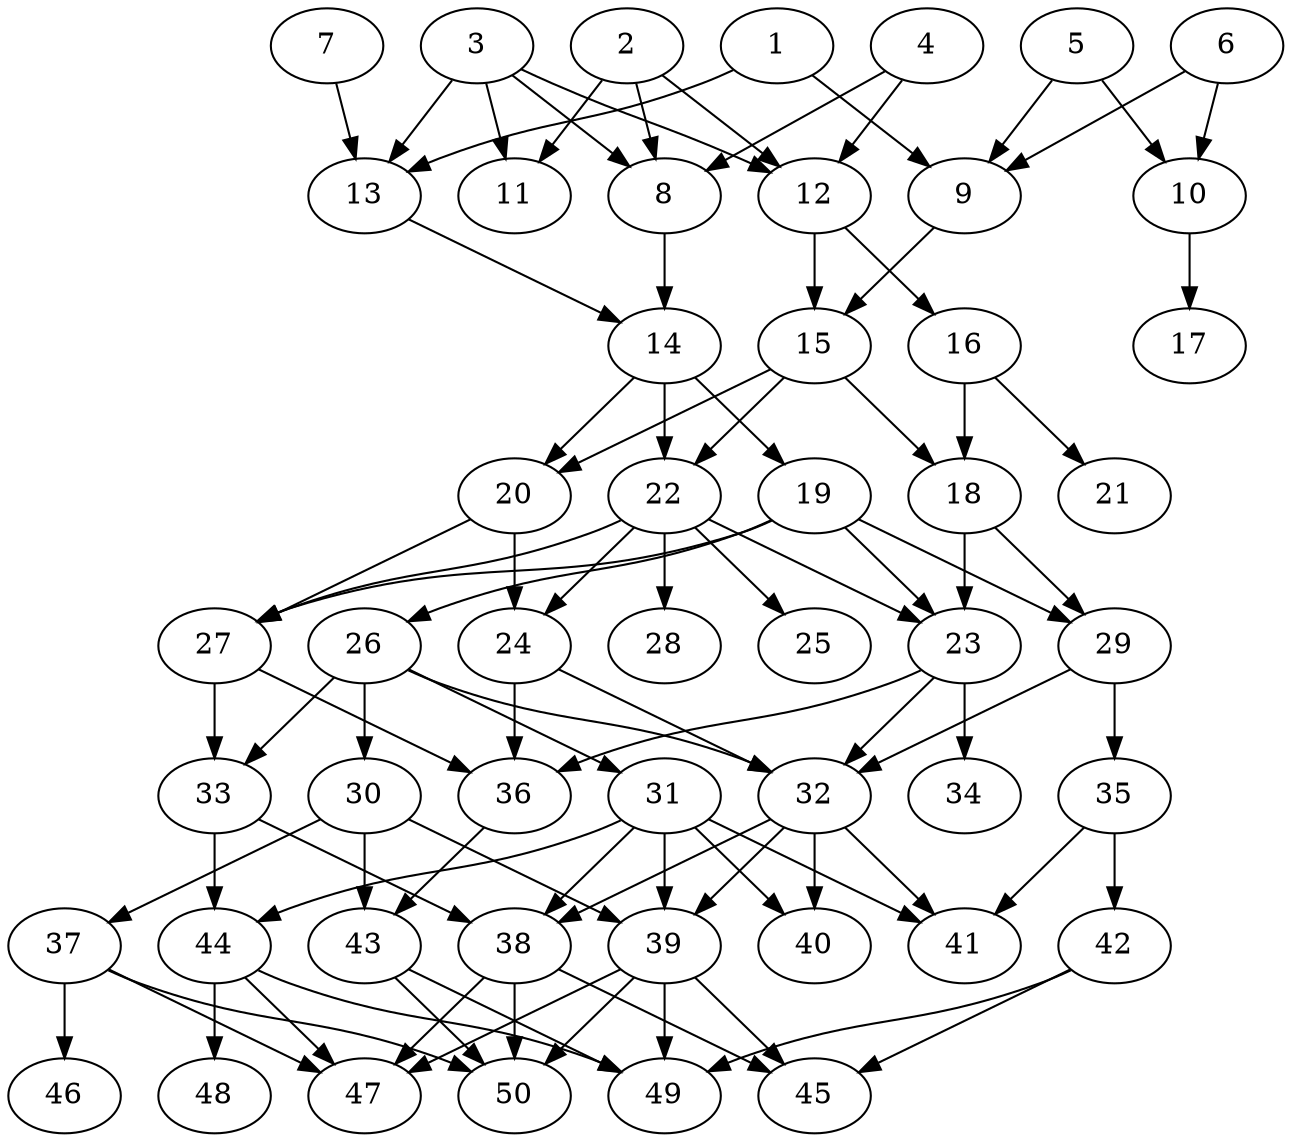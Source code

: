 // DAG automatically generated by daggen at Thu Oct  3 14:07:57 2019
// ./daggen --dot -n 50 --ccr 0.4 --fat 0.5 --regular 0.7 --density 0.5 --mindata 5242880 --maxdata 52428800 
digraph G {
  1 [size="37086720", alpha="0.15", expect_size="14834688"] 
  1 -> 9 [size ="14834688"]
  1 -> 13 [size ="14834688"]
  2 [size="21309440", alpha="0.17", expect_size="8523776"] 
  2 -> 8 [size ="8523776"]
  2 -> 11 [size ="8523776"]
  2 -> 12 [size ="8523776"]
  3 [size="109637120", alpha="0.01", expect_size="43854848"] 
  3 -> 8 [size ="43854848"]
  3 -> 11 [size ="43854848"]
  3 -> 12 [size ="43854848"]
  3 -> 13 [size ="43854848"]
  4 [size="63129600", alpha="0.09", expect_size="25251840"] 
  4 -> 8 [size ="25251840"]
  4 -> 12 [size ="25251840"]
  5 [size="17116160", alpha="0.01", expect_size="6846464"] 
  5 -> 9 [size ="6846464"]
  5 -> 10 [size ="6846464"]
  6 [size="125465600", alpha="0.18", expect_size="50186240"] 
  6 -> 9 [size ="50186240"]
  6 -> 10 [size ="50186240"]
  7 [size="40427520", alpha="0.05", expect_size="16171008"] 
  7 -> 13 [size ="16171008"]
  8 [size="14781440", alpha="0.17", expect_size="5912576"] 
  8 -> 14 [size ="5912576"]
  9 [size="50629120", alpha="0.01", expect_size="20251648"] 
  9 -> 15 [size ="20251648"]
  10 [size="130833920", alpha="0.19", expect_size="52333568"] 
  10 -> 17 [size ="52333568"]
  11 [size="119147520", alpha="0.09", expect_size="47659008"] 
  12 [size="88885760", alpha="0.05", expect_size="35554304"] 
  12 -> 15 [size ="35554304"]
  12 -> 16 [size ="35554304"]
  13 [size="73966080", alpha="0.07", expect_size="29586432"] 
  13 -> 14 [size ="29586432"]
  14 [size="80593920", alpha="0.06", expect_size="32237568"] 
  14 -> 19 [size ="32237568"]
  14 -> 20 [size ="32237568"]
  14 -> 22 [size ="32237568"]
  15 [size="15144960", alpha="0.13", expect_size="6057984"] 
  15 -> 18 [size ="6057984"]
  15 -> 20 [size ="6057984"]
  15 -> 22 [size ="6057984"]
  16 [size="22289920", alpha="0.02", expect_size="8915968"] 
  16 -> 18 [size ="8915968"]
  16 -> 21 [size ="8915968"]
  17 [size="126272000", alpha="0.13", expect_size="50508800"] 
  18 [size="35128320", alpha="0.11", expect_size="14051328"] 
  18 -> 23 [size ="14051328"]
  18 -> 29 [size ="14051328"]
  19 [size="18191360", alpha="0.09", expect_size="7276544"] 
  19 -> 23 [size ="7276544"]
  19 -> 26 [size ="7276544"]
  19 -> 27 [size ="7276544"]
  19 -> 29 [size ="7276544"]
  20 [size="25149440", alpha="0.01", expect_size="10059776"] 
  20 -> 24 [size ="10059776"]
  20 -> 27 [size ="10059776"]
  21 [size="17041920", alpha="0.18", expect_size="6816768"] 
  22 [size="72215040", alpha="0.15", expect_size="28886016"] 
  22 -> 23 [size ="28886016"]
  22 -> 24 [size ="28886016"]
  22 -> 25 [size ="28886016"]
  22 -> 27 [size ="28886016"]
  22 -> 28 [size ="28886016"]
  23 [size="99420160", alpha="0.10", expect_size="39768064"] 
  23 -> 32 [size ="39768064"]
  23 -> 34 [size ="39768064"]
  23 -> 36 [size ="39768064"]
  24 [size="23887360", alpha="0.12", expect_size="9554944"] 
  24 -> 32 [size ="9554944"]
  24 -> 36 [size ="9554944"]
  25 [size="60828160", alpha="0.16", expect_size="24331264"] 
  26 [size="19960320", alpha="0.18", expect_size="7984128"] 
  26 -> 30 [size ="7984128"]
  26 -> 31 [size ="7984128"]
  26 -> 32 [size ="7984128"]
  26 -> 33 [size ="7984128"]
  27 [size="30694400", alpha="0.05", expect_size="12277760"] 
  27 -> 33 [size ="12277760"]
  27 -> 36 [size ="12277760"]
  28 [size="109345280", alpha="0.12", expect_size="43738112"] 
  29 [size="57095680", alpha="0.06", expect_size="22838272"] 
  29 -> 32 [size ="22838272"]
  29 -> 35 [size ="22838272"]
  30 [size="109905920", alpha="0.19", expect_size="43962368"] 
  30 -> 37 [size ="43962368"]
  30 -> 39 [size ="43962368"]
  30 -> 43 [size ="43962368"]
  31 [size="117434880", alpha="0.11", expect_size="46973952"] 
  31 -> 38 [size ="46973952"]
  31 -> 39 [size ="46973952"]
  31 -> 40 [size ="46973952"]
  31 -> 41 [size ="46973952"]
  31 -> 44 [size ="46973952"]
  32 [size="103664640", alpha="0.15", expect_size="41465856"] 
  32 -> 38 [size ="41465856"]
  32 -> 39 [size ="41465856"]
  32 -> 40 [size ="41465856"]
  32 -> 41 [size ="41465856"]
  33 [size="76800000", alpha="0.10", expect_size="30720000"] 
  33 -> 38 [size ="30720000"]
  33 -> 44 [size ="30720000"]
  34 [size="15406080", alpha="0.16", expect_size="6162432"] 
  35 [size="87472640", alpha="0.03", expect_size="34989056"] 
  35 -> 41 [size ="34989056"]
  35 -> 42 [size ="34989056"]
  36 [size="61076480", alpha="0.11", expect_size="24430592"] 
  36 -> 43 [size ="24430592"]
  37 [size="48576000", alpha="0.18", expect_size="19430400"] 
  37 -> 46 [size ="19430400"]
  37 -> 47 [size ="19430400"]
  37 -> 50 [size ="19430400"]
  38 [size="77296640", alpha="0.09", expect_size="30918656"] 
  38 -> 45 [size ="30918656"]
  38 -> 47 [size ="30918656"]
  38 -> 50 [size ="30918656"]
  39 [size="30945280", alpha="0.01", expect_size="12378112"] 
  39 -> 45 [size ="12378112"]
  39 -> 47 [size ="12378112"]
  39 -> 49 [size ="12378112"]
  39 -> 50 [size ="12378112"]
  40 [size="65008640", alpha="0.15", expect_size="26003456"] 
  41 [size="61291520", alpha="0.10", expect_size="24516608"] 
  42 [size="125829120", alpha="0.14", expect_size="50331648"] 
  42 -> 45 [size ="50331648"]
  42 -> 49 [size ="50331648"]
  43 [size="98480640", alpha="0.13", expect_size="39392256"] 
  43 -> 49 [size ="39392256"]
  43 -> 50 [size ="39392256"]
  44 [size="40099840", alpha="0.14", expect_size="16039936"] 
  44 -> 47 [size ="16039936"]
  44 -> 48 [size ="16039936"]
  44 -> 49 [size ="16039936"]
  45 [size="18176000", alpha="0.04", expect_size="7270400"] 
  46 [size="34744320", alpha="0.14", expect_size="13897728"] 
  47 [size="98992640", alpha="0.07", expect_size="39597056"] 
  48 [size="88156160", alpha="0.17", expect_size="35262464"] 
  49 [size="24256000", alpha="0.14", expect_size="9702400"] 
  50 [size="30341120", alpha="0.07", expect_size="12136448"] 
}
